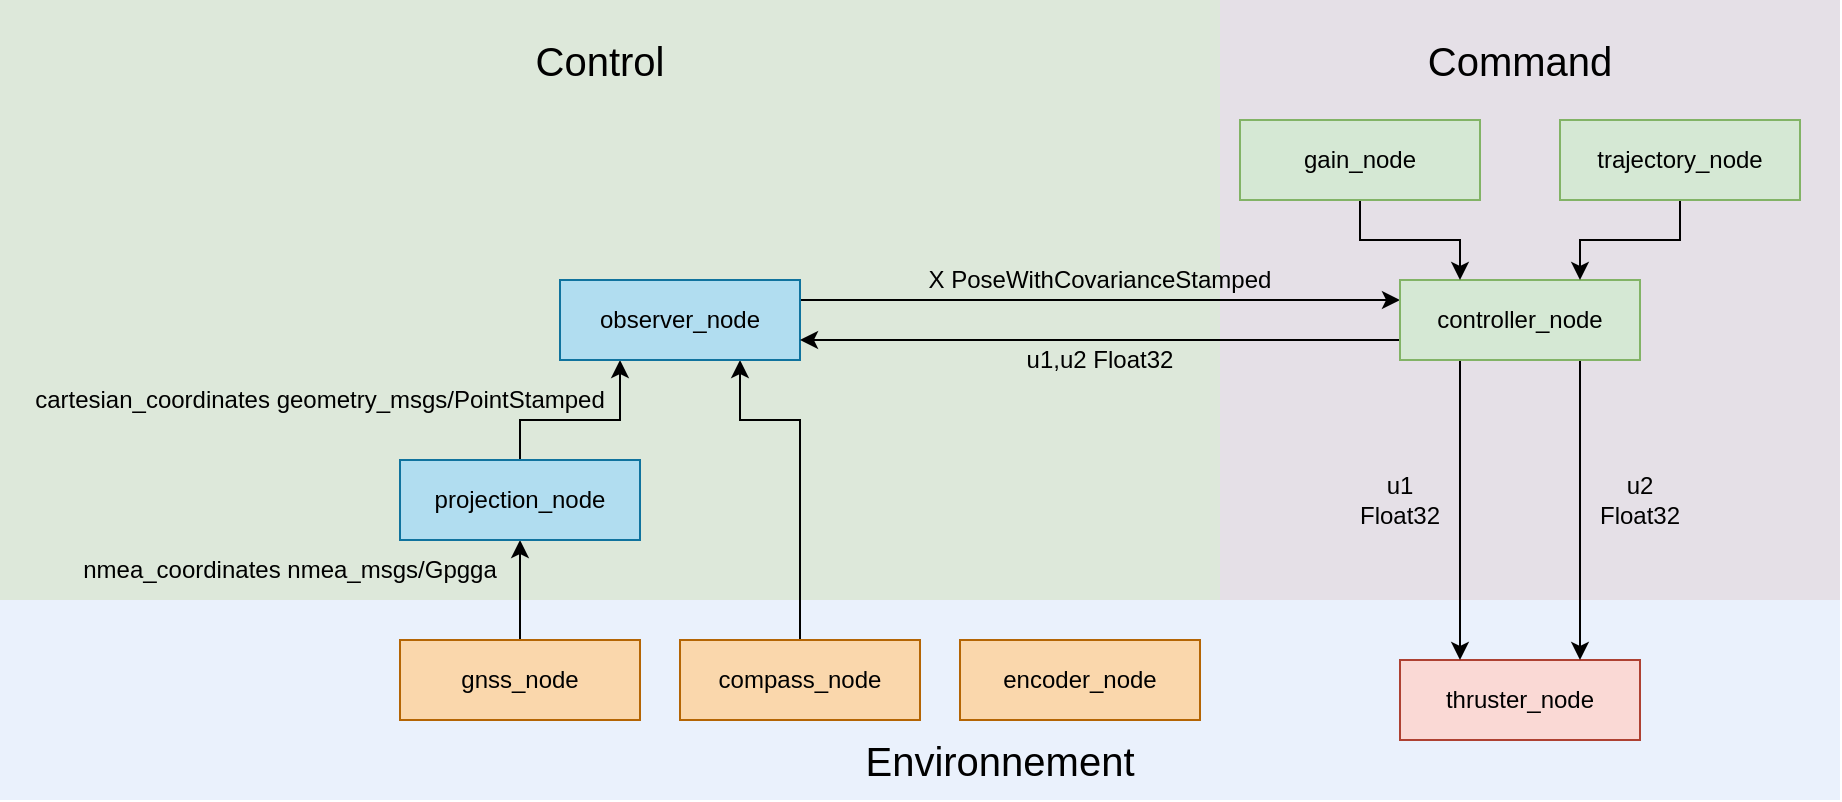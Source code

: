 <mxfile version="12.2.2" type="device" pages="1"><diagram id="LOM3DD30pXZkqA77w6fu" name="Page-1"><mxGraphModel dx="1915" dy="616" grid="1" gridSize="10" guides="1" tooltips="1" connect="1" arrows="1" fold="1" page="1" pageScale="1" pageWidth="827" pageHeight="1169" math="0" shadow="0"><root><mxCell id="0"/><mxCell id="1" parent="0"/><mxCell id="5k8MpurmPt6ZaZ1ucksF-27" value="" style="rounded=0;whiteSpace=wrap;html=1;fillColor=#EAF1FC;strokeColor=none;gradientColor=none;" parent="1" vertex="1"><mxGeometry x="-160" y="340" width="920" height="100" as="geometry"/></mxCell><mxCell id="5k8MpurmPt6ZaZ1ucksF-26" value="" style="rounded=0;whiteSpace=wrap;html=1;fillColor=#E5E0E7;strokeColor=none;" parent="1" vertex="1"><mxGeometry x="450" y="40" width="310" height="300" as="geometry"/></mxCell><mxCell id="5k8MpurmPt6ZaZ1ucksF-25" value="" style="rounded=0;whiteSpace=wrap;html=1;fillColor=#DDE8DA;strokeColor=none;" parent="1" vertex="1"><mxGeometry x="-160" y="40" width="610" height="300" as="geometry"/></mxCell><mxCell id="5k8MpurmPt6ZaZ1ucksF-12" style="edgeStyle=orthogonalEdgeStyle;rounded=0;orthogonalLoop=1;jettySize=auto;html=1;exitX=0.5;exitY=0;exitDx=0;exitDy=0;entryX=0.75;entryY=1;entryDx=0;entryDy=0;" parent="1" source="5k8MpurmPt6ZaZ1ucksF-3" target="5k8MpurmPt6ZaZ1ucksF-8" edge="1"><mxGeometry relative="1" as="geometry"><Array as="points"><mxPoint x="240" y="250"/><mxPoint x="210" y="250"/></Array></mxGeometry></mxCell><mxCell id="5k8MpurmPt6ZaZ1ucksF-3" value="compass_node" style="rounded=0;whiteSpace=wrap;html=1;fillColor=#fad7ac;strokeColor=#b46504;" parent="1" vertex="1"><mxGeometry x="180" y="360" width="120" height="40" as="geometry"/></mxCell><mxCell id="5k8MpurmPt6ZaZ1ucksF-10" style="edgeStyle=orthogonalEdgeStyle;rounded=0;orthogonalLoop=1;jettySize=auto;html=1;exitX=0.5;exitY=0;exitDx=0;exitDy=0;entryX=0.5;entryY=1;entryDx=0;entryDy=0;" parent="1" source="5k8MpurmPt6ZaZ1ucksF-4" target="5k8MpurmPt6ZaZ1ucksF-7" edge="1"><mxGeometry relative="1" as="geometry"/></mxCell><mxCell id="5k8MpurmPt6ZaZ1ucksF-4" value="gnss_node" style="rounded=0;whiteSpace=wrap;html=1;fillColor=#fad7ac;strokeColor=#b46504;" parent="1" vertex="1"><mxGeometry x="40" y="360" width="120" height="40" as="geometry"/></mxCell><mxCell id="5k8MpurmPt6ZaZ1ucksF-6" value="thruster_node" style="rounded=0;whiteSpace=wrap;html=1;fillColor=#fad9d5;strokeColor=#ae4132;" parent="1" vertex="1"><mxGeometry x="540" y="370" width="120" height="40" as="geometry"/></mxCell><mxCell id="5k8MpurmPt6ZaZ1ucksF-11" style="edgeStyle=orthogonalEdgeStyle;rounded=0;orthogonalLoop=1;jettySize=auto;html=1;exitX=0.5;exitY=0;exitDx=0;exitDy=0;entryX=0.25;entryY=1;entryDx=0;entryDy=0;" parent="1" source="5k8MpurmPt6ZaZ1ucksF-7" target="5k8MpurmPt6ZaZ1ucksF-8" edge="1"><mxGeometry relative="1" as="geometry"><Array as="points"><mxPoint x="100" y="250"/><mxPoint x="150" y="250"/></Array></mxGeometry></mxCell><mxCell id="5k8MpurmPt6ZaZ1ucksF-7" value="projection_node" style="rounded=0;whiteSpace=wrap;html=1;fillColor=#b1ddf0;strokeColor=#10739e;" parent="1" vertex="1"><mxGeometry x="40" y="270" width="120" height="40" as="geometry"/></mxCell><mxCell id="5k8MpurmPt6ZaZ1ucksF-23" style="edgeStyle=orthogonalEdgeStyle;rounded=0;orthogonalLoop=1;jettySize=auto;html=1;exitX=1;exitY=0.25;exitDx=0;exitDy=0;entryX=0;entryY=0.25;entryDx=0;entryDy=0;startArrow=none;startFill=0;endArrow=classic;endFill=1;" parent="1" source="5k8MpurmPt6ZaZ1ucksF-8" target="5k8MpurmPt6ZaZ1ucksF-9" edge="1"><mxGeometry relative="1" as="geometry"/></mxCell><mxCell id="5k8MpurmPt6ZaZ1ucksF-8" value="observer_node" style="rounded=0;whiteSpace=wrap;html=1;fillColor=#b1ddf0;strokeColor=#10739e;" parent="1" vertex="1"><mxGeometry x="120" y="180" width="120" height="40" as="geometry"/></mxCell><mxCell id="5k8MpurmPt6ZaZ1ucksF-13" style="edgeStyle=orthogonalEdgeStyle;rounded=0;orthogonalLoop=1;jettySize=auto;html=1;exitX=0.25;exitY=1;exitDx=0;exitDy=0;entryX=0.25;entryY=0;entryDx=0;entryDy=0;" parent="1" source="5k8MpurmPt6ZaZ1ucksF-9" target="5k8MpurmPt6ZaZ1ucksF-6" edge="1"><mxGeometry relative="1" as="geometry"><Array as="points"><mxPoint x="570" y="340"/><mxPoint x="570" y="340"/></Array><mxPoint x="520" y="360" as="targetPoint"/></mxGeometry></mxCell><mxCell id="5k8MpurmPt6ZaZ1ucksF-14" style="edgeStyle=orthogonalEdgeStyle;rounded=0;orthogonalLoop=1;jettySize=auto;html=1;exitX=0.75;exitY=1;exitDx=0;exitDy=0;entryX=0.75;entryY=0;entryDx=0;entryDy=0;" parent="1" source="5k8MpurmPt6ZaZ1ucksF-9" target="5k8MpurmPt6ZaZ1ucksF-6" edge="1"><mxGeometry relative="1" as="geometry"><Array as="points"><mxPoint x="630" y="330"/><mxPoint x="630" y="330"/></Array></mxGeometry></mxCell><mxCell id="5k8MpurmPt6ZaZ1ucksF-24" style="edgeStyle=orthogonalEdgeStyle;rounded=0;orthogonalLoop=1;jettySize=auto;html=1;exitX=0;exitY=0.75;exitDx=0;exitDy=0;entryX=1;entryY=0.75;entryDx=0;entryDy=0;startArrow=none;startFill=0;endArrow=classic;endFill=1;" parent="1" source="5k8MpurmPt6ZaZ1ucksF-9" target="5k8MpurmPt6ZaZ1ucksF-8" edge="1"><mxGeometry relative="1" as="geometry"/></mxCell><mxCell id="5k8MpurmPt6ZaZ1ucksF-9" value="controller_node" style="rounded=0;whiteSpace=wrap;html=1;fillColor=#d5e8d4;strokeColor=#82b366;" parent="1" vertex="1"><mxGeometry x="540" y="180" width="120" height="40" as="geometry"/></mxCell><mxCell id="5k8MpurmPt6ZaZ1ucksF-21" style="edgeStyle=orthogonalEdgeStyle;rounded=0;orthogonalLoop=1;jettySize=auto;html=1;exitX=0.5;exitY=1;exitDx=0;exitDy=0;entryX=0.25;entryY=0;entryDx=0;entryDy=0;startArrow=none;startFill=0;endArrow=classic;endFill=1;" parent="1" source="5k8MpurmPt6ZaZ1ucksF-19" target="5k8MpurmPt6ZaZ1ucksF-9" edge="1"><mxGeometry relative="1" as="geometry"><Array as="points"><mxPoint x="520" y="160"/><mxPoint x="570" y="160"/></Array></mxGeometry></mxCell><mxCell id="5k8MpurmPt6ZaZ1ucksF-19" value="gain_node" style="rounded=0;whiteSpace=wrap;html=1;fillColor=#d5e8d4;strokeColor=#82b366;" parent="1" vertex="1"><mxGeometry x="460" y="100" width="120" height="40" as="geometry"/></mxCell><mxCell id="5k8MpurmPt6ZaZ1ucksF-22" style="edgeStyle=orthogonalEdgeStyle;rounded=0;orthogonalLoop=1;jettySize=auto;html=1;exitX=0.5;exitY=1;exitDx=0;exitDy=0;entryX=0.75;entryY=0;entryDx=0;entryDy=0;startArrow=none;startFill=0;endArrow=classic;endFill=1;" parent="1" source="5k8MpurmPt6ZaZ1ucksF-20" target="5k8MpurmPt6ZaZ1ucksF-9" edge="1"><mxGeometry relative="1" as="geometry"><Array as="points"><mxPoint x="680" y="160"/><mxPoint x="630" y="160"/></Array></mxGeometry></mxCell><mxCell id="5k8MpurmPt6ZaZ1ucksF-20" value="trajectory_node" style="rounded=0;whiteSpace=wrap;html=1;fillColor=#d5e8d4;strokeColor=#82b366;" parent="1" vertex="1"><mxGeometry x="620" y="100" width="120" height="40" as="geometry"/></mxCell><mxCell id="5k8MpurmPt6ZaZ1ucksF-28" value="&lt;font style=&quot;font-size: 20px&quot;&gt;Control&lt;/font&gt;" style="text;html=1;strokeColor=none;fillColor=none;align=center;verticalAlign=middle;whiteSpace=wrap;rounded=0;" parent="1" vertex="1"><mxGeometry x="120" y="60" width="40" height="20" as="geometry"/></mxCell><mxCell id="5k8MpurmPt6ZaZ1ucksF-29" value="&lt;font style=&quot;font-size: 20px&quot;&gt;Command&lt;br&gt;&lt;/font&gt;" style="text;html=1;strokeColor=none;fillColor=none;align=center;verticalAlign=middle;whiteSpace=wrap;rounded=0;" parent="1" vertex="1"><mxGeometry x="580" y="60" width="40" height="20" as="geometry"/></mxCell><mxCell id="5k8MpurmPt6ZaZ1ucksF-32" value="&lt;font style=&quot;font-size: 20px&quot;&gt;Environnement&lt;/font&gt;" style="text;html=1;strokeColor=none;fillColor=none;align=center;verticalAlign=middle;whiteSpace=wrap;rounded=0;" parent="1" vertex="1"><mxGeometry x="320" y="410" width="40" height="20" as="geometry"/></mxCell><mxCell id="5k8MpurmPt6ZaZ1ucksF-33" value="X PoseWithCovarianceStamped" style="text;html=1;strokeColor=none;fillColor=none;align=center;verticalAlign=middle;whiteSpace=wrap;rounded=0;" parent="1" vertex="1"><mxGeometry x="285" y="170" width="210" height="20" as="geometry"/></mxCell><mxCell id="KlhayTl_aa-EpeSyxt1m-1" value="u1 Float32" style="text;html=1;strokeColor=none;fillColor=none;align=center;verticalAlign=middle;whiteSpace=wrap;rounded=0;" parent="1" vertex="1"><mxGeometry x="520" y="280" width="40" height="20" as="geometry"/></mxCell><mxCell id="KlhayTl_aa-EpeSyxt1m-2" value="u2 Float32" style="text;html=1;strokeColor=none;fillColor=none;align=center;verticalAlign=middle;whiteSpace=wrap;rounded=0;" parent="1" vertex="1"><mxGeometry x="640" y="280" width="40" height="20" as="geometry"/></mxCell><mxCell id="KlhayTl_aa-EpeSyxt1m-3" value="u1,u2 Float32" style="text;html=1;strokeColor=none;fillColor=none;align=center;verticalAlign=middle;whiteSpace=wrap;rounded=0;" parent="1" vertex="1"><mxGeometry x="325" y="210" width="130" height="20" as="geometry"/></mxCell><mxCell id="ECoHBvPVbheH2E31ib2n-1" value="encoder_node" style="rounded=0;whiteSpace=wrap;html=1;fillColor=#fad7ac;strokeColor=#b46504;" vertex="1" parent="1"><mxGeometry x="320" y="360" width="120" height="40" as="geometry"/></mxCell><mxCell id="ECoHBvPVbheH2E31ib2n-7" value="nmea_coordinates nmea_msgs/Gpgga" style="text;html=1;strokeColor=none;fillColor=none;align=center;verticalAlign=middle;whiteSpace=wrap;rounded=0;" vertex="1" parent="1"><mxGeometry x="-120" y="315" width="210" height="20" as="geometry"/></mxCell><mxCell id="ECoHBvPVbheH2E31ib2n-8" value="cartesian_coordinates geometry_msgs/PointStamped" style="text;html=1;strokeColor=none;fillColor=none;align=center;verticalAlign=middle;whiteSpace=wrap;rounded=0;" vertex="1" parent="1"><mxGeometry x="-150" y="230" width="300" height="20" as="geometry"/></mxCell></root></mxGraphModel></diagram></mxfile>